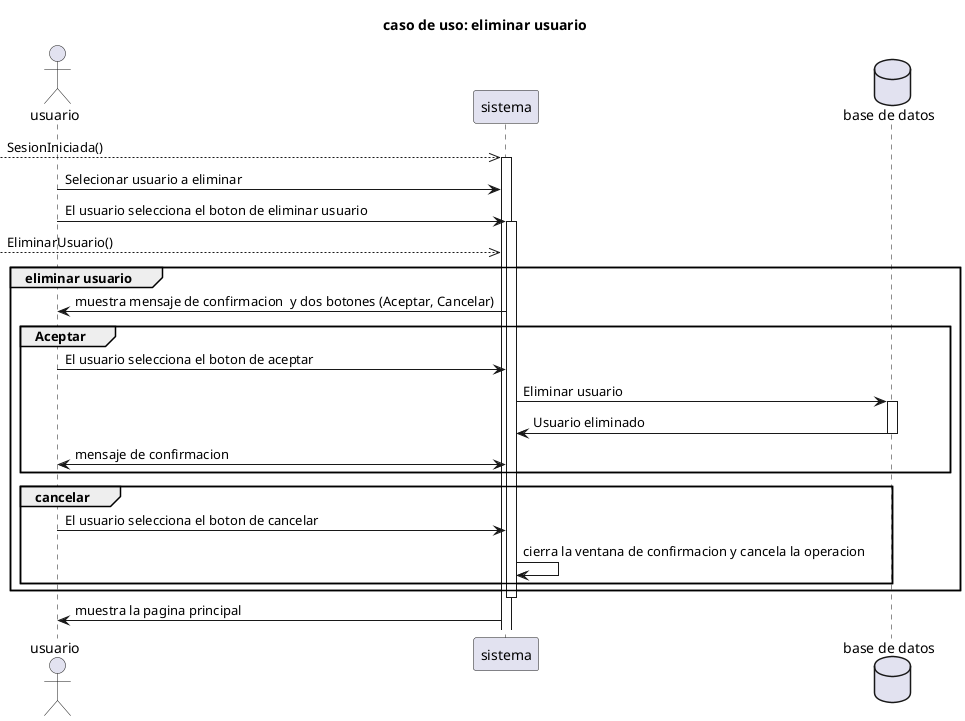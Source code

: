 @startuml
title caso de uso: eliminar usuario

actor "usuario" as U
participant "sistema" as S
database "base de datos" as BD
-->>S: SesionIniciada()
activate S
U->S:Selecionar usuario a eliminar
U->S:El usuario selecciona el boton de eliminar usuario

activate S
-->>S: EliminarUsuario()
group eliminar usuario
S->U:muestra mensaje de confirmacion  y dos botones (Aceptar, Cancelar)
group Aceptar
    U->S:El usuario selecciona el boton de aceptar
    
    S->BD: Eliminar usuario
    activate BD
    BD->S:Usuario eliminado
    deactivate BD
    S<->U:mensaje de confirmacion
 end
group cancelar
    U->S:El usuario selecciona el boton de cancelar
    S->S:cierra la ventana de confirmacion y cancela la operacion
end
end

deactivate S
S->U:muestra la pagina principal

@enduml